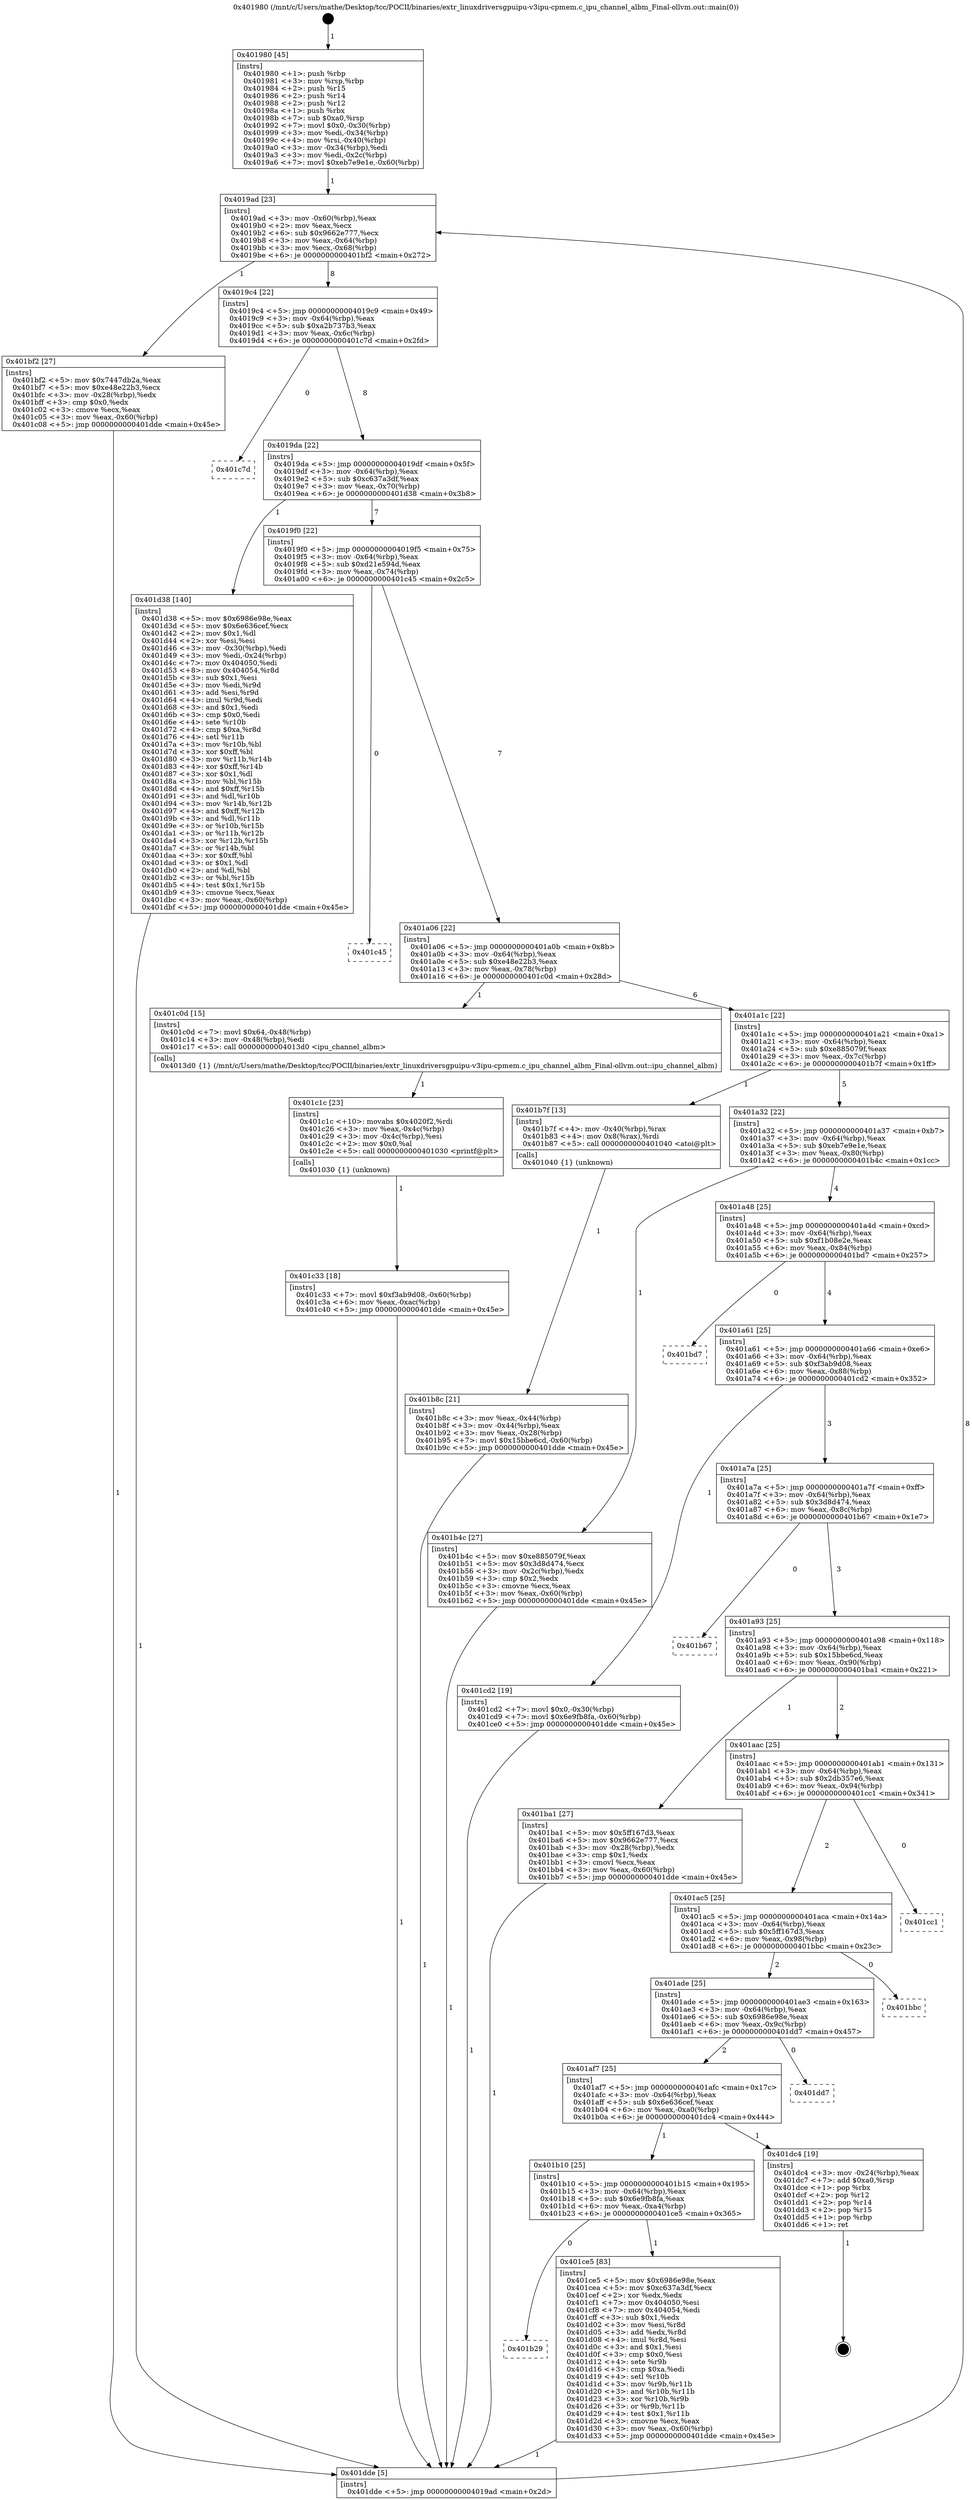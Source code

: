 digraph "0x401980" {
  label = "0x401980 (/mnt/c/Users/mathe/Desktop/tcc/POCII/binaries/extr_linuxdriversgpuipu-v3ipu-cpmem.c_ipu_channel_albm_Final-ollvm.out::main(0))"
  labelloc = "t"
  node[shape=record]

  Entry [label="",width=0.3,height=0.3,shape=circle,fillcolor=black,style=filled]
  "0x4019ad" [label="{
     0x4019ad [23]\l
     | [instrs]\l
     &nbsp;&nbsp;0x4019ad \<+3\>: mov -0x60(%rbp),%eax\l
     &nbsp;&nbsp;0x4019b0 \<+2\>: mov %eax,%ecx\l
     &nbsp;&nbsp;0x4019b2 \<+6\>: sub $0x9662e777,%ecx\l
     &nbsp;&nbsp;0x4019b8 \<+3\>: mov %eax,-0x64(%rbp)\l
     &nbsp;&nbsp;0x4019bb \<+3\>: mov %ecx,-0x68(%rbp)\l
     &nbsp;&nbsp;0x4019be \<+6\>: je 0000000000401bf2 \<main+0x272\>\l
  }"]
  "0x401bf2" [label="{
     0x401bf2 [27]\l
     | [instrs]\l
     &nbsp;&nbsp;0x401bf2 \<+5\>: mov $0x7447db2a,%eax\l
     &nbsp;&nbsp;0x401bf7 \<+5\>: mov $0xe48e22b3,%ecx\l
     &nbsp;&nbsp;0x401bfc \<+3\>: mov -0x28(%rbp),%edx\l
     &nbsp;&nbsp;0x401bff \<+3\>: cmp $0x0,%edx\l
     &nbsp;&nbsp;0x401c02 \<+3\>: cmove %ecx,%eax\l
     &nbsp;&nbsp;0x401c05 \<+3\>: mov %eax,-0x60(%rbp)\l
     &nbsp;&nbsp;0x401c08 \<+5\>: jmp 0000000000401dde \<main+0x45e\>\l
  }"]
  "0x4019c4" [label="{
     0x4019c4 [22]\l
     | [instrs]\l
     &nbsp;&nbsp;0x4019c4 \<+5\>: jmp 00000000004019c9 \<main+0x49\>\l
     &nbsp;&nbsp;0x4019c9 \<+3\>: mov -0x64(%rbp),%eax\l
     &nbsp;&nbsp;0x4019cc \<+5\>: sub $0xa2b737b3,%eax\l
     &nbsp;&nbsp;0x4019d1 \<+3\>: mov %eax,-0x6c(%rbp)\l
     &nbsp;&nbsp;0x4019d4 \<+6\>: je 0000000000401c7d \<main+0x2fd\>\l
  }"]
  Exit [label="",width=0.3,height=0.3,shape=circle,fillcolor=black,style=filled,peripheries=2]
  "0x401c7d" [label="{
     0x401c7d\l
  }", style=dashed]
  "0x4019da" [label="{
     0x4019da [22]\l
     | [instrs]\l
     &nbsp;&nbsp;0x4019da \<+5\>: jmp 00000000004019df \<main+0x5f\>\l
     &nbsp;&nbsp;0x4019df \<+3\>: mov -0x64(%rbp),%eax\l
     &nbsp;&nbsp;0x4019e2 \<+5\>: sub $0xc637a3df,%eax\l
     &nbsp;&nbsp;0x4019e7 \<+3\>: mov %eax,-0x70(%rbp)\l
     &nbsp;&nbsp;0x4019ea \<+6\>: je 0000000000401d38 \<main+0x3b8\>\l
  }"]
  "0x401b29" [label="{
     0x401b29\l
  }", style=dashed]
  "0x401d38" [label="{
     0x401d38 [140]\l
     | [instrs]\l
     &nbsp;&nbsp;0x401d38 \<+5\>: mov $0x6986e98e,%eax\l
     &nbsp;&nbsp;0x401d3d \<+5\>: mov $0x6e636cef,%ecx\l
     &nbsp;&nbsp;0x401d42 \<+2\>: mov $0x1,%dl\l
     &nbsp;&nbsp;0x401d44 \<+2\>: xor %esi,%esi\l
     &nbsp;&nbsp;0x401d46 \<+3\>: mov -0x30(%rbp),%edi\l
     &nbsp;&nbsp;0x401d49 \<+3\>: mov %edi,-0x24(%rbp)\l
     &nbsp;&nbsp;0x401d4c \<+7\>: mov 0x404050,%edi\l
     &nbsp;&nbsp;0x401d53 \<+8\>: mov 0x404054,%r8d\l
     &nbsp;&nbsp;0x401d5b \<+3\>: sub $0x1,%esi\l
     &nbsp;&nbsp;0x401d5e \<+3\>: mov %edi,%r9d\l
     &nbsp;&nbsp;0x401d61 \<+3\>: add %esi,%r9d\l
     &nbsp;&nbsp;0x401d64 \<+4\>: imul %r9d,%edi\l
     &nbsp;&nbsp;0x401d68 \<+3\>: and $0x1,%edi\l
     &nbsp;&nbsp;0x401d6b \<+3\>: cmp $0x0,%edi\l
     &nbsp;&nbsp;0x401d6e \<+4\>: sete %r10b\l
     &nbsp;&nbsp;0x401d72 \<+4\>: cmp $0xa,%r8d\l
     &nbsp;&nbsp;0x401d76 \<+4\>: setl %r11b\l
     &nbsp;&nbsp;0x401d7a \<+3\>: mov %r10b,%bl\l
     &nbsp;&nbsp;0x401d7d \<+3\>: xor $0xff,%bl\l
     &nbsp;&nbsp;0x401d80 \<+3\>: mov %r11b,%r14b\l
     &nbsp;&nbsp;0x401d83 \<+4\>: xor $0xff,%r14b\l
     &nbsp;&nbsp;0x401d87 \<+3\>: xor $0x1,%dl\l
     &nbsp;&nbsp;0x401d8a \<+3\>: mov %bl,%r15b\l
     &nbsp;&nbsp;0x401d8d \<+4\>: and $0xff,%r15b\l
     &nbsp;&nbsp;0x401d91 \<+3\>: and %dl,%r10b\l
     &nbsp;&nbsp;0x401d94 \<+3\>: mov %r14b,%r12b\l
     &nbsp;&nbsp;0x401d97 \<+4\>: and $0xff,%r12b\l
     &nbsp;&nbsp;0x401d9b \<+3\>: and %dl,%r11b\l
     &nbsp;&nbsp;0x401d9e \<+3\>: or %r10b,%r15b\l
     &nbsp;&nbsp;0x401da1 \<+3\>: or %r11b,%r12b\l
     &nbsp;&nbsp;0x401da4 \<+3\>: xor %r12b,%r15b\l
     &nbsp;&nbsp;0x401da7 \<+3\>: or %r14b,%bl\l
     &nbsp;&nbsp;0x401daa \<+3\>: xor $0xff,%bl\l
     &nbsp;&nbsp;0x401dad \<+3\>: or $0x1,%dl\l
     &nbsp;&nbsp;0x401db0 \<+2\>: and %dl,%bl\l
     &nbsp;&nbsp;0x401db2 \<+3\>: or %bl,%r15b\l
     &nbsp;&nbsp;0x401db5 \<+4\>: test $0x1,%r15b\l
     &nbsp;&nbsp;0x401db9 \<+3\>: cmovne %ecx,%eax\l
     &nbsp;&nbsp;0x401dbc \<+3\>: mov %eax,-0x60(%rbp)\l
     &nbsp;&nbsp;0x401dbf \<+5\>: jmp 0000000000401dde \<main+0x45e\>\l
  }"]
  "0x4019f0" [label="{
     0x4019f0 [22]\l
     | [instrs]\l
     &nbsp;&nbsp;0x4019f0 \<+5\>: jmp 00000000004019f5 \<main+0x75\>\l
     &nbsp;&nbsp;0x4019f5 \<+3\>: mov -0x64(%rbp),%eax\l
     &nbsp;&nbsp;0x4019f8 \<+5\>: sub $0xd21e594d,%eax\l
     &nbsp;&nbsp;0x4019fd \<+3\>: mov %eax,-0x74(%rbp)\l
     &nbsp;&nbsp;0x401a00 \<+6\>: je 0000000000401c45 \<main+0x2c5\>\l
  }"]
  "0x401ce5" [label="{
     0x401ce5 [83]\l
     | [instrs]\l
     &nbsp;&nbsp;0x401ce5 \<+5\>: mov $0x6986e98e,%eax\l
     &nbsp;&nbsp;0x401cea \<+5\>: mov $0xc637a3df,%ecx\l
     &nbsp;&nbsp;0x401cef \<+2\>: xor %edx,%edx\l
     &nbsp;&nbsp;0x401cf1 \<+7\>: mov 0x404050,%esi\l
     &nbsp;&nbsp;0x401cf8 \<+7\>: mov 0x404054,%edi\l
     &nbsp;&nbsp;0x401cff \<+3\>: sub $0x1,%edx\l
     &nbsp;&nbsp;0x401d02 \<+3\>: mov %esi,%r8d\l
     &nbsp;&nbsp;0x401d05 \<+3\>: add %edx,%r8d\l
     &nbsp;&nbsp;0x401d08 \<+4\>: imul %r8d,%esi\l
     &nbsp;&nbsp;0x401d0c \<+3\>: and $0x1,%esi\l
     &nbsp;&nbsp;0x401d0f \<+3\>: cmp $0x0,%esi\l
     &nbsp;&nbsp;0x401d12 \<+4\>: sete %r9b\l
     &nbsp;&nbsp;0x401d16 \<+3\>: cmp $0xa,%edi\l
     &nbsp;&nbsp;0x401d19 \<+4\>: setl %r10b\l
     &nbsp;&nbsp;0x401d1d \<+3\>: mov %r9b,%r11b\l
     &nbsp;&nbsp;0x401d20 \<+3\>: and %r10b,%r11b\l
     &nbsp;&nbsp;0x401d23 \<+3\>: xor %r10b,%r9b\l
     &nbsp;&nbsp;0x401d26 \<+3\>: or %r9b,%r11b\l
     &nbsp;&nbsp;0x401d29 \<+4\>: test $0x1,%r11b\l
     &nbsp;&nbsp;0x401d2d \<+3\>: cmovne %ecx,%eax\l
     &nbsp;&nbsp;0x401d30 \<+3\>: mov %eax,-0x60(%rbp)\l
     &nbsp;&nbsp;0x401d33 \<+5\>: jmp 0000000000401dde \<main+0x45e\>\l
  }"]
  "0x401c45" [label="{
     0x401c45\l
  }", style=dashed]
  "0x401a06" [label="{
     0x401a06 [22]\l
     | [instrs]\l
     &nbsp;&nbsp;0x401a06 \<+5\>: jmp 0000000000401a0b \<main+0x8b\>\l
     &nbsp;&nbsp;0x401a0b \<+3\>: mov -0x64(%rbp),%eax\l
     &nbsp;&nbsp;0x401a0e \<+5\>: sub $0xe48e22b3,%eax\l
     &nbsp;&nbsp;0x401a13 \<+3\>: mov %eax,-0x78(%rbp)\l
     &nbsp;&nbsp;0x401a16 \<+6\>: je 0000000000401c0d \<main+0x28d\>\l
  }"]
  "0x401b10" [label="{
     0x401b10 [25]\l
     | [instrs]\l
     &nbsp;&nbsp;0x401b10 \<+5\>: jmp 0000000000401b15 \<main+0x195\>\l
     &nbsp;&nbsp;0x401b15 \<+3\>: mov -0x64(%rbp),%eax\l
     &nbsp;&nbsp;0x401b18 \<+5\>: sub $0x6e9fb8fa,%eax\l
     &nbsp;&nbsp;0x401b1d \<+6\>: mov %eax,-0xa4(%rbp)\l
     &nbsp;&nbsp;0x401b23 \<+6\>: je 0000000000401ce5 \<main+0x365\>\l
  }"]
  "0x401c0d" [label="{
     0x401c0d [15]\l
     | [instrs]\l
     &nbsp;&nbsp;0x401c0d \<+7\>: movl $0x64,-0x48(%rbp)\l
     &nbsp;&nbsp;0x401c14 \<+3\>: mov -0x48(%rbp),%edi\l
     &nbsp;&nbsp;0x401c17 \<+5\>: call 00000000004013d0 \<ipu_channel_albm\>\l
     | [calls]\l
     &nbsp;&nbsp;0x4013d0 \{1\} (/mnt/c/Users/mathe/Desktop/tcc/POCII/binaries/extr_linuxdriversgpuipu-v3ipu-cpmem.c_ipu_channel_albm_Final-ollvm.out::ipu_channel_albm)\l
  }"]
  "0x401a1c" [label="{
     0x401a1c [22]\l
     | [instrs]\l
     &nbsp;&nbsp;0x401a1c \<+5\>: jmp 0000000000401a21 \<main+0xa1\>\l
     &nbsp;&nbsp;0x401a21 \<+3\>: mov -0x64(%rbp),%eax\l
     &nbsp;&nbsp;0x401a24 \<+5\>: sub $0xe885079f,%eax\l
     &nbsp;&nbsp;0x401a29 \<+3\>: mov %eax,-0x7c(%rbp)\l
     &nbsp;&nbsp;0x401a2c \<+6\>: je 0000000000401b7f \<main+0x1ff\>\l
  }"]
  "0x401dc4" [label="{
     0x401dc4 [19]\l
     | [instrs]\l
     &nbsp;&nbsp;0x401dc4 \<+3\>: mov -0x24(%rbp),%eax\l
     &nbsp;&nbsp;0x401dc7 \<+7\>: add $0xa0,%rsp\l
     &nbsp;&nbsp;0x401dce \<+1\>: pop %rbx\l
     &nbsp;&nbsp;0x401dcf \<+2\>: pop %r12\l
     &nbsp;&nbsp;0x401dd1 \<+2\>: pop %r14\l
     &nbsp;&nbsp;0x401dd3 \<+2\>: pop %r15\l
     &nbsp;&nbsp;0x401dd5 \<+1\>: pop %rbp\l
     &nbsp;&nbsp;0x401dd6 \<+1\>: ret\l
  }"]
  "0x401b7f" [label="{
     0x401b7f [13]\l
     | [instrs]\l
     &nbsp;&nbsp;0x401b7f \<+4\>: mov -0x40(%rbp),%rax\l
     &nbsp;&nbsp;0x401b83 \<+4\>: mov 0x8(%rax),%rdi\l
     &nbsp;&nbsp;0x401b87 \<+5\>: call 0000000000401040 \<atoi@plt\>\l
     | [calls]\l
     &nbsp;&nbsp;0x401040 \{1\} (unknown)\l
  }"]
  "0x401a32" [label="{
     0x401a32 [22]\l
     | [instrs]\l
     &nbsp;&nbsp;0x401a32 \<+5\>: jmp 0000000000401a37 \<main+0xb7\>\l
     &nbsp;&nbsp;0x401a37 \<+3\>: mov -0x64(%rbp),%eax\l
     &nbsp;&nbsp;0x401a3a \<+5\>: sub $0xeb7e9e1e,%eax\l
     &nbsp;&nbsp;0x401a3f \<+3\>: mov %eax,-0x80(%rbp)\l
     &nbsp;&nbsp;0x401a42 \<+6\>: je 0000000000401b4c \<main+0x1cc\>\l
  }"]
  "0x401af7" [label="{
     0x401af7 [25]\l
     | [instrs]\l
     &nbsp;&nbsp;0x401af7 \<+5\>: jmp 0000000000401afc \<main+0x17c\>\l
     &nbsp;&nbsp;0x401afc \<+3\>: mov -0x64(%rbp),%eax\l
     &nbsp;&nbsp;0x401aff \<+5\>: sub $0x6e636cef,%eax\l
     &nbsp;&nbsp;0x401b04 \<+6\>: mov %eax,-0xa0(%rbp)\l
     &nbsp;&nbsp;0x401b0a \<+6\>: je 0000000000401dc4 \<main+0x444\>\l
  }"]
  "0x401b4c" [label="{
     0x401b4c [27]\l
     | [instrs]\l
     &nbsp;&nbsp;0x401b4c \<+5\>: mov $0xe885079f,%eax\l
     &nbsp;&nbsp;0x401b51 \<+5\>: mov $0x3d8d474,%ecx\l
     &nbsp;&nbsp;0x401b56 \<+3\>: mov -0x2c(%rbp),%edx\l
     &nbsp;&nbsp;0x401b59 \<+3\>: cmp $0x2,%edx\l
     &nbsp;&nbsp;0x401b5c \<+3\>: cmovne %ecx,%eax\l
     &nbsp;&nbsp;0x401b5f \<+3\>: mov %eax,-0x60(%rbp)\l
     &nbsp;&nbsp;0x401b62 \<+5\>: jmp 0000000000401dde \<main+0x45e\>\l
  }"]
  "0x401a48" [label="{
     0x401a48 [25]\l
     | [instrs]\l
     &nbsp;&nbsp;0x401a48 \<+5\>: jmp 0000000000401a4d \<main+0xcd\>\l
     &nbsp;&nbsp;0x401a4d \<+3\>: mov -0x64(%rbp),%eax\l
     &nbsp;&nbsp;0x401a50 \<+5\>: sub $0xf1b08e2e,%eax\l
     &nbsp;&nbsp;0x401a55 \<+6\>: mov %eax,-0x84(%rbp)\l
     &nbsp;&nbsp;0x401a5b \<+6\>: je 0000000000401bd7 \<main+0x257\>\l
  }"]
  "0x401dde" [label="{
     0x401dde [5]\l
     | [instrs]\l
     &nbsp;&nbsp;0x401dde \<+5\>: jmp 00000000004019ad \<main+0x2d\>\l
  }"]
  "0x401980" [label="{
     0x401980 [45]\l
     | [instrs]\l
     &nbsp;&nbsp;0x401980 \<+1\>: push %rbp\l
     &nbsp;&nbsp;0x401981 \<+3\>: mov %rsp,%rbp\l
     &nbsp;&nbsp;0x401984 \<+2\>: push %r15\l
     &nbsp;&nbsp;0x401986 \<+2\>: push %r14\l
     &nbsp;&nbsp;0x401988 \<+2\>: push %r12\l
     &nbsp;&nbsp;0x40198a \<+1\>: push %rbx\l
     &nbsp;&nbsp;0x40198b \<+7\>: sub $0xa0,%rsp\l
     &nbsp;&nbsp;0x401992 \<+7\>: movl $0x0,-0x30(%rbp)\l
     &nbsp;&nbsp;0x401999 \<+3\>: mov %edi,-0x34(%rbp)\l
     &nbsp;&nbsp;0x40199c \<+4\>: mov %rsi,-0x40(%rbp)\l
     &nbsp;&nbsp;0x4019a0 \<+3\>: mov -0x34(%rbp),%edi\l
     &nbsp;&nbsp;0x4019a3 \<+3\>: mov %edi,-0x2c(%rbp)\l
     &nbsp;&nbsp;0x4019a6 \<+7\>: movl $0xeb7e9e1e,-0x60(%rbp)\l
  }"]
  "0x401b8c" [label="{
     0x401b8c [21]\l
     | [instrs]\l
     &nbsp;&nbsp;0x401b8c \<+3\>: mov %eax,-0x44(%rbp)\l
     &nbsp;&nbsp;0x401b8f \<+3\>: mov -0x44(%rbp),%eax\l
     &nbsp;&nbsp;0x401b92 \<+3\>: mov %eax,-0x28(%rbp)\l
     &nbsp;&nbsp;0x401b95 \<+7\>: movl $0x15bbe6cd,-0x60(%rbp)\l
     &nbsp;&nbsp;0x401b9c \<+5\>: jmp 0000000000401dde \<main+0x45e\>\l
  }"]
  "0x401dd7" [label="{
     0x401dd7\l
  }", style=dashed]
  "0x401bd7" [label="{
     0x401bd7\l
  }", style=dashed]
  "0x401a61" [label="{
     0x401a61 [25]\l
     | [instrs]\l
     &nbsp;&nbsp;0x401a61 \<+5\>: jmp 0000000000401a66 \<main+0xe6\>\l
     &nbsp;&nbsp;0x401a66 \<+3\>: mov -0x64(%rbp),%eax\l
     &nbsp;&nbsp;0x401a69 \<+5\>: sub $0xf3ab9d08,%eax\l
     &nbsp;&nbsp;0x401a6e \<+6\>: mov %eax,-0x88(%rbp)\l
     &nbsp;&nbsp;0x401a74 \<+6\>: je 0000000000401cd2 \<main+0x352\>\l
  }"]
  "0x401ade" [label="{
     0x401ade [25]\l
     | [instrs]\l
     &nbsp;&nbsp;0x401ade \<+5\>: jmp 0000000000401ae3 \<main+0x163\>\l
     &nbsp;&nbsp;0x401ae3 \<+3\>: mov -0x64(%rbp),%eax\l
     &nbsp;&nbsp;0x401ae6 \<+5\>: sub $0x6986e98e,%eax\l
     &nbsp;&nbsp;0x401aeb \<+6\>: mov %eax,-0x9c(%rbp)\l
     &nbsp;&nbsp;0x401af1 \<+6\>: je 0000000000401dd7 \<main+0x457\>\l
  }"]
  "0x401cd2" [label="{
     0x401cd2 [19]\l
     | [instrs]\l
     &nbsp;&nbsp;0x401cd2 \<+7\>: movl $0x0,-0x30(%rbp)\l
     &nbsp;&nbsp;0x401cd9 \<+7\>: movl $0x6e9fb8fa,-0x60(%rbp)\l
     &nbsp;&nbsp;0x401ce0 \<+5\>: jmp 0000000000401dde \<main+0x45e\>\l
  }"]
  "0x401a7a" [label="{
     0x401a7a [25]\l
     | [instrs]\l
     &nbsp;&nbsp;0x401a7a \<+5\>: jmp 0000000000401a7f \<main+0xff\>\l
     &nbsp;&nbsp;0x401a7f \<+3\>: mov -0x64(%rbp),%eax\l
     &nbsp;&nbsp;0x401a82 \<+5\>: sub $0x3d8d474,%eax\l
     &nbsp;&nbsp;0x401a87 \<+6\>: mov %eax,-0x8c(%rbp)\l
     &nbsp;&nbsp;0x401a8d \<+6\>: je 0000000000401b67 \<main+0x1e7\>\l
  }"]
  "0x401bbc" [label="{
     0x401bbc\l
  }", style=dashed]
  "0x401b67" [label="{
     0x401b67\l
  }", style=dashed]
  "0x401a93" [label="{
     0x401a93 [25]\l
     | [instrs]\l
     &nbsp;&nbsp;0x401a93 \<+5\>: jmp 0000000000401a98 \<main+0x118\>\l
     &nbsp;&nbsp;0x401a98 \<+3\>: mov -0x64(%rbp),%eax\l
     &nbsp;&nbsp;0x401a9b \<+5\>: sub $0x15bbe6cd,%eax\l
     &nbsp;&nbsp;0x401aa0 \<+6\>: mov %eax,-0x90(%rbp)\l
     &nbsp;&nbsp;0x401aa6 \<+6\>: je 0000000000401ba1 \<main+0x221\>\l
  }"]
  "0x401ac5" [label="{
     0x401ac5 [25]\l
     | [instrs]\l
     &nbsp;&nbsp;0x401ac5 \<+5\>: jmp 0000000000401aca \<main+0x14a\>\l
     &nbsp;&nbsp;0x401aca \<+3\>: mov -0x64(%rbp),%eax\l
     &nbsp;&nbsp;0x401acd \<+5\>: sub $0x5ff167d3,%eax\l
     &nbsp;&nbsp;0x401ad2 \<+6\>: mov %eax,-0x98(%rbp)\l
     &nbsp;&nbsp;0x401ad8 \<+6\>: je 0000000000401bbc \<main+0x23c\>\l
  }"]
  "0x401ba1" [label="{
     0x401ba1 [27]\l
     | [instrs]\l
     &nbsp;&nbsp;0x401ba1 \<+5\>: mov $0x5ff167d3,%eax\l
     &nbsp;&nbsp;0x401ba6 \<+5\>: mov $0x9662e777,%ecx\l
     &nbsp;&nbsp;0x401bab \<+3\>: mov -0x28(%rbp),%edx\l
     &nbsp;&nbsp;0x401bae \<+3\>: cmp $0x1,%edx\l
     &nbsp;&nbsp;0x401bb1 \<+3\>: cmovl %ecx,%eax\l
     &nbsp;&nbsp;0x401bb4 \<+3\>: mov %eax,-0x60(%rbp)\l
     &nbsp;&nbsp;0x401bb7 \<+5\>: jmp 0000000000401dde \<main+0x45e\>\l
  }"]
  "0x401aac" [label="{
     0x401aac [25]\l
     | [instrs]\l
     &nbsp;&nbsp;0x401aac \<+5\>: jmp 0000000000401ab1 \<main+0x131\>\l
     &nbsp;&nbsp;0x401ab1 \<+3\>: mov -0x64(%rbp),%eax\l
     &nbsp;&nbsp;0x401ab4 \<+5\>: sub $0x2db357e6,%eax\l
     &nbsp;&nbsp;0x401ab9 \<+6\>: mov %eax,-0x94(%rbp)\l
     &nbsp;&nbsp;0x401abf \<+6\>: je 0000000000401cc1 \<main+0x341\>\l
  }"]
  "0x401c1c" [label="{
     0x401c1c [23]\l
     | [instrs]\l
     &nbsp;&nbsp;0x401c1c \<+10\>: movabs $0x4020f2,%rdi\l
     &nbsp;&nbsp;0x401c26 \<+3\>: mov %eax,-0x4c(%rbp)\l
     &nbsp;&nbsp;0x401c29 \<+3\>: mov -0x4c(%rbp),%esi\l
     &nbsp;&nbsp;0x401c2c \<+2\>: mov $0x0,%al\l
     &nbsp;&nbsp;0x401c2e \<+5\>: call 0000000000401030 \<printf@plt\>\l
     | [calls]\l
     &nbsp;&nbsp;0x401030 \{1\} (unknown)\l
  }"]
  "0x401c33" [label="{
     0x401c33 [18]\l
     | [instrs]\l
     &nbsp;&nbsp;0x401c33 \<+7\>: movl $0xf3ab9d08,-0x60(%rbp)\l
     &nbsp;&nbsp;0x401c3a \<+6\>: mov %eax,-0xac(%rbp)\l
     &nbsp;&nbsp;0x401c40 \<+5\>: jmp 0000000000401dde \<main+0x45e\>\l
  }"]
  "0x401cc1" [label="{
     0x401cc1\l
  }", style=dashed]
  Entry -> "0x401980" [label=" 1"]
  "0x4019ad" -> "0x401bf2" [label=" 1"]
  "0x4019ad" -> "0x4019c4" [label=" 8"]
  "0x401dc4" -> Exit [label=" 1"]
  "0x4019c4" -> "0x401c7d" [label=" 0"]
  "0x4019c4" -> "0x4019da" [label=" 8"]
  "0x401d38" -> "0x401dde" [label=" 1"]
  "0x4019da" -> "0x401d38" [label=" 1"]
  "0x4019da" -> "0x4019f0" [label=" 7"]
  "0x401ce5" -> "0x401dde" [label=" 1"]
  "0x4019f0" -> "0x401c45" [label=" 0"]
  "0x4019f0" -> "0x401a06" [label=" 7"]
  "0x401b10" -> "0x401b29" [label=" 0"]
  "0x401a06" -> "0x401c0d" [label=" 1"]
  "0x401a06" -> "0x401a1c" [label=" 6"]
  "0x401b10" -> "0x401ce5" [label=" 1"]
  "0x401a1c" -> "0x401b7f" [label=" 1"]
  "0x401a1c" -> "0x401a32" [label=" 5"]
  "0x401af7" -> "0x401b10" [label=" 1"]
  "0x401a32" -> "0x401b4c" [label=" 1"]
  "0x401a32" -> "0x401a48" [label=" 4"]
  "0x401b4c" -> "0x401dde" [label=" 1"]
  "0x401980" -> "0x4019ad" [label=" 1"]
  "0x401dde" -> "0x4019ad" [label=" 8"]
  "0x401b7f" -> "0x401b8c" [label=" 1"]
  "0x401b8c" -> "0x401dde" [label=" 1"]
  "0x401af7" -> "0x401dc4" [label=" 1"]
  "0x401a48" -> "0x401bd7" [label=" 0"]
  "0x401a48" -> "0x401a61" [label=" 4"]
  "0x401ade" -> "0x401af7" [label=" 2"]
  "0x401a61" -> "0x401cd2" [label=" 1"]
  "0x401a61" -> "0x401a7a" [label=" 3"]
  "0x401ade" -> "0x401dd7" [label=" 0"]
  "0x401a7a" -> "0x401b67" [label=" 0"]
  "0x401a7a" -> "0x401a93" [label=" 3"]
  "0x401ac5" -> "0x401ade" [label=" 2"]
  "0x401a93" -> "0x401ba1" [label=" 1"]
  "0x401a93" -> "0x401aac" [label=" 2"]
  "0x401ba1" -> "0x401dde" [label=" 1"]
  "0x401bf2" -> "0x401dde" [label=" 1"]
  "0x401c0d" -> "0x401c1c" [label=" 1"]
  "0x401c1c" -> "0x401c33" [label=" 1"]
  "0x401c33" -> "0x401dde" [label=" 1"]
  "0x401cd2" -> "0x401dde" [label=" 1"]
  "0x401ac5" -> "0x401bbc" [label=" 0"]
  "0x401aac" -> "0x401cc1" [label=" 0"]
  "0x401aac" -> "0x401ac5" [label=" 2"]
}

